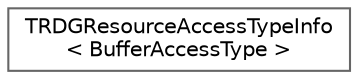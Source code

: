 digraph "Graphical Class Hierarchy"
{
 // INTERACTIVE_SVG=YES
 // LATEX_PDF_SIZE
  bgcolor="transparent";
  edge [fontname=Helvetica,fontsize=10,labelfontname=Helvetica,labelfontsize=10];
  node [fontname=Helvetica,fontsize=10,shape=box,height=0.2,width=0.4];
  rankdir="LR";
  Node0 [id="Node000000",label="TRDGResourceAccessTypeInfo\l\< BufferAccessType \>",height=0.2,width=0.4,color="grey40", fillcolor="white", style="filled",URL="$df/dcf/structTRDGResourceAccessTypeInfo.html",tooltip=" "];
}
